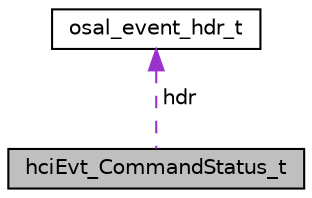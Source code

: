 digraph "hciEvt_CommandStatus_t"
{
  edge [fontname="Helvetica",fontsize="10",labelfontname="Helvetica",labelfontsize="10"];
  node [fontname="Helvetica",fontsize="10",shape=record];
  Node1 [label="hciEvt_CommandStatus_t",height=0.2,width=0.4,color="black", fillcolor="grey75", style="filled" fontcolor="black"];
  Node2 -> Node1 [dir="back",color="darkorchid3",fontsize="10",style="dashed",label=" hdr" ,fontname="Helvetica"];
  Node2 [label="osal_event_hdr_t",height=0.2,width=0.4,color="black", fillcolor="white", style="filled",URL="$structosal__event__hdr__t.html"];
}
